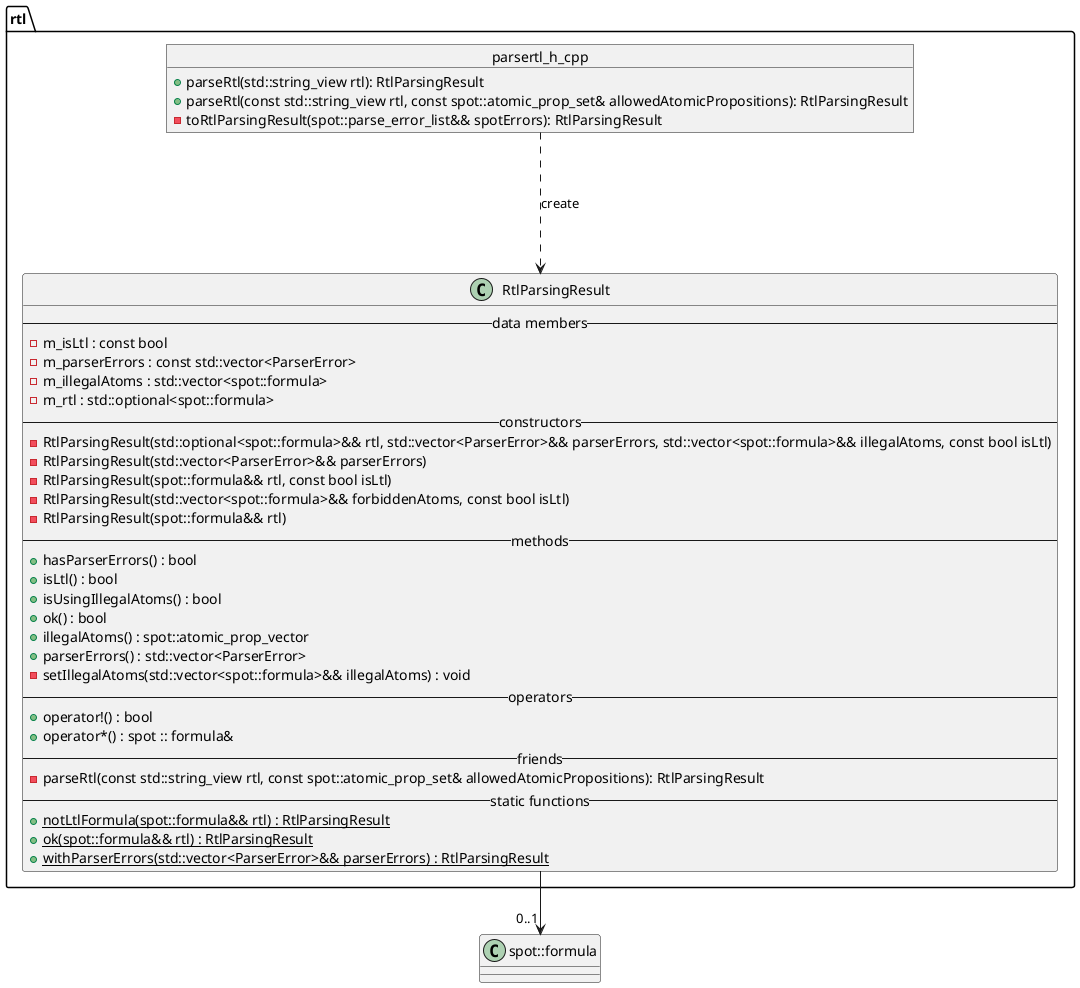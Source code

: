 @startuml parser-rtl
package rtl {
    class RtlParsingResult {
        --data members--
        -m_isLtl : const bool
        -m_parserErrors : const std::vector<ParserError>
        -m_illegalAtoms : std::vector<spot::formula>
        -m_rtl : std::optional<spot::formula>
        --constructors--
        -RtlParsingResult(std::optional<spot::formula>&& rtl, std::vector<ParserError>&& parserErrors, std::vector<spot::formula>&& illegalAtoms, const bool isLtl)
        -RtlParsingResult(std::vector<ParserError>&& parserErrors)
        -RtlParsingResult(spot::formula&& rtl, const bool isLtl)
        -RtlParsingResult(std::vector<spot::formula>&& forbiddenAtoms, const bool isLtl)
        -RtlParsingResult(spot::formula&& rtl)
        --methods--
        +hasParserErrors() : bool
        +isLtl() : bool
        +isUsingIllegalAtoms() : bool
        +ok() : bool
        +illegalAtoms() : spot::atomic_prop_vector
        +parserErrors() : std::vector<ParserError>
        -setIllegalAtoms(std::vector<spot::formula>&& illegalAtoms) : void
        --operators--
        +operator!() : bool
        +operator*() : spot :: formula&
        --friends--
        -parseRtl(const std::string_view rtl, const spot::atomic_prop_set& allowedAtomicPropositions): RtlParsingResult
        --static functions--
        +{static} notLtlFormula(spot::formula&& rtl) : RtlParsingResult
        +{static} ok(spot::formula&& rtl) : RtlParsingResult
        +{static} withParserErrors(std::vector<ParserError>&& parserErrors) : RtlParsingResult
    }

    object parsertl_h_cpp {
        +parseRtl(std::string_view rtl): RtlParsingResult
        +parseRtl(const std::string_view rtl, const spot::atomic_prop_set& allowedAtomicPropositions): RtlParsingResult
        -toRtlParsingResult(spot::parse_error_list&& spotErrors): RtlParsingResult
    }
}

class spot::formula {}

RtlParsingResult --> "0..1" spot::formula
parsertl_h_cpp ...> RtlParsingResult : create

@enduml